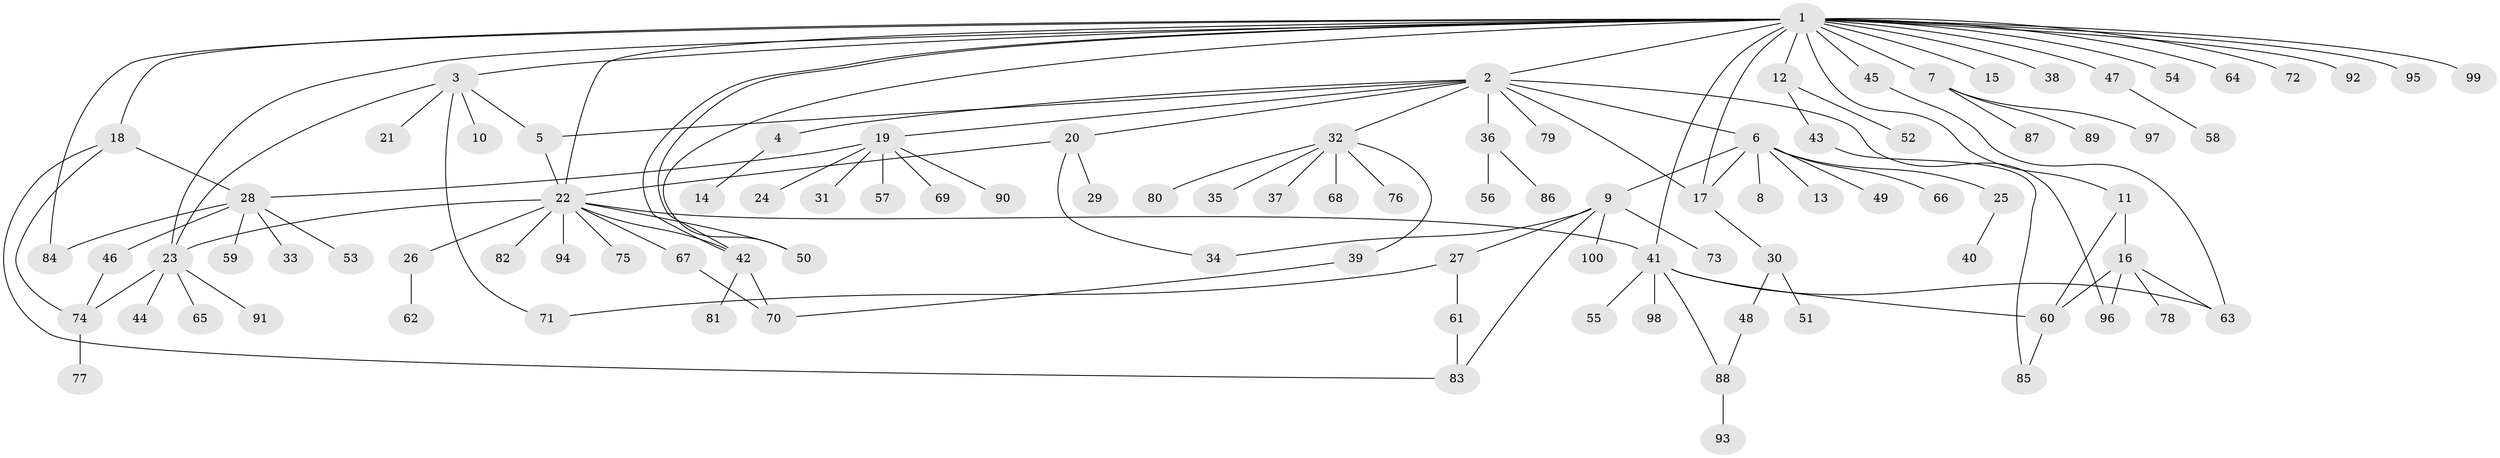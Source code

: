 // Generated by graph-tools (version 1.1) at 2025/38/02/21/25 10:38:54]
// undirected, 100 vertices, 127 edges
graph export_dot {
graph [start="1"]
  node [color=gray90,style=filled];
  1;
  2;
  3;
  4;
  5;
  6;
  7;
  8;
  9;
  10;
  11;
  12;
  13;
  14;
  15;
  16;
  17;
  18;
  19;
  20;
  21;
  22;
  23;
  24;
  25;
  26;
  27;
  28;
  29;
  30;
  31;
  32;
  33;
  34;
  35;
  36;
  37;
  38;
  39;
  40;
  41;
  42;
  43;
  44;
  45;
  46;
  47;
  48;
  49;
  50;
  51;
  52;
  53;
  54;
  55;
  56;
  57;
  58;
  59;
  60;
  61;
  62;
  63;
  64;
  65;
  66;
  67;
  68;
  69;
  70;
  71;
  72;
  73;
  74;
  75;
  76;
  77;
  78;
  79;
  80;
  81;
  82;
  83;
  84;
  85;
  86;
  87;
  88;
  89;
  90;
  91;
  92;
  93;
  94;
  95;
  96;
  97;
  98;
  99;
  100;
  1 -- 2;
  1 -- 3;
  1 -- 7;
  1 -- 11;
  1 -- 12;
  1 -- 15;
  1 -- 17;
  1 -- 18;
  1 -- 22;
  1 -- 23;
  1 -- 38;
  1 -- 41;
  1 -- 42;
  1 -- 42;
  1 -- 45;
  1 -- 47;
  1 -- 50;
  1 -- 54;
  1 -- 64;
  1 -- 72;
  1 -- 84;
  1 -- 92;
  1 -- 95;
  1 -- 99;
  2 -- 4;
  2 -- 5;
  2 -- 6;
  2 -- 17;
  2 -- 19;
  2 -- 20;
  2 -- 32;
  2 -- 36;
  2 -- 79;
  2 -- 96;
  3 -- 5;
  3 -- 10;
  3 -- 21;
  3 -- 23;
  3 -- 71;
  4 -- 14;
  5 -- 22;
  6 -- 8;
  6 -- 9;
  6 -- 13;
  6 -- 17;
  6 -- 25;
  6 -- 49;
  6 -- 66;
  7 -- 87;
  7 -- 89;
  7 -- 97;
  9 -- 27;
  9 -- 34;
  9 -- 73;
  9 -- 83;
  9 -- 100;
  11 -- 16;
  11 -- 60;
  12 -- 43;
  12 -- 52;
  16 -- 60;
  16 -- 63;
  16 -- 78;
  16 -- 96;
  17 -- 30;
  18 -- 28;
  18 -- 74;
  18 -- 83;
  19 -- 24;
  19 -- 28;
  19 -- 31;
  19 -- 57;
  19 -- 69;
  19 -- 90;
  20 -- 22;
  20 -- 29;
  20 -- 34;
  22 -- 23;
  22 -- 26;
  22 -- 41;
  22 -- 42;
  22 -- 50;
  22 -- 67;
  22 -- 75;
  22 -- 82;
  22 -- 94;
  23 -- 44;
  23 -- 65;
  23 -- 74;
  23 -- 91;
  25 -- 40;
  26 -- 62;
  27 -- 61;
  27 -- 71;
  28 -- 33;
  28 -- 46;
  28 -- 53;
  28 -- 59;
  28 -- 84;
  30 -- 48;
  30 -- 51;
  32 -- 35;
  32 -- 37;
  32 -- 39;
  32 -- 68;
  32 -- 76;
  32 -- 80;
  36 -- 56;
  36 -- 86;
  39 -- 70;
  41 -- 55;
  41 -- 60;
  41 -- 63;
  41 -- 88;
  41 -- 98;
  42 -- 70;
  42 -- 81;
  43 -- 85;
  45 -- 63;
  46 -- 74;
  47 -- 58;
  48 -- 88;
  60 -- 85;
  61 -- 83;
  67 -- 70;
  74 -- 77;
  88 -- 93;
}
